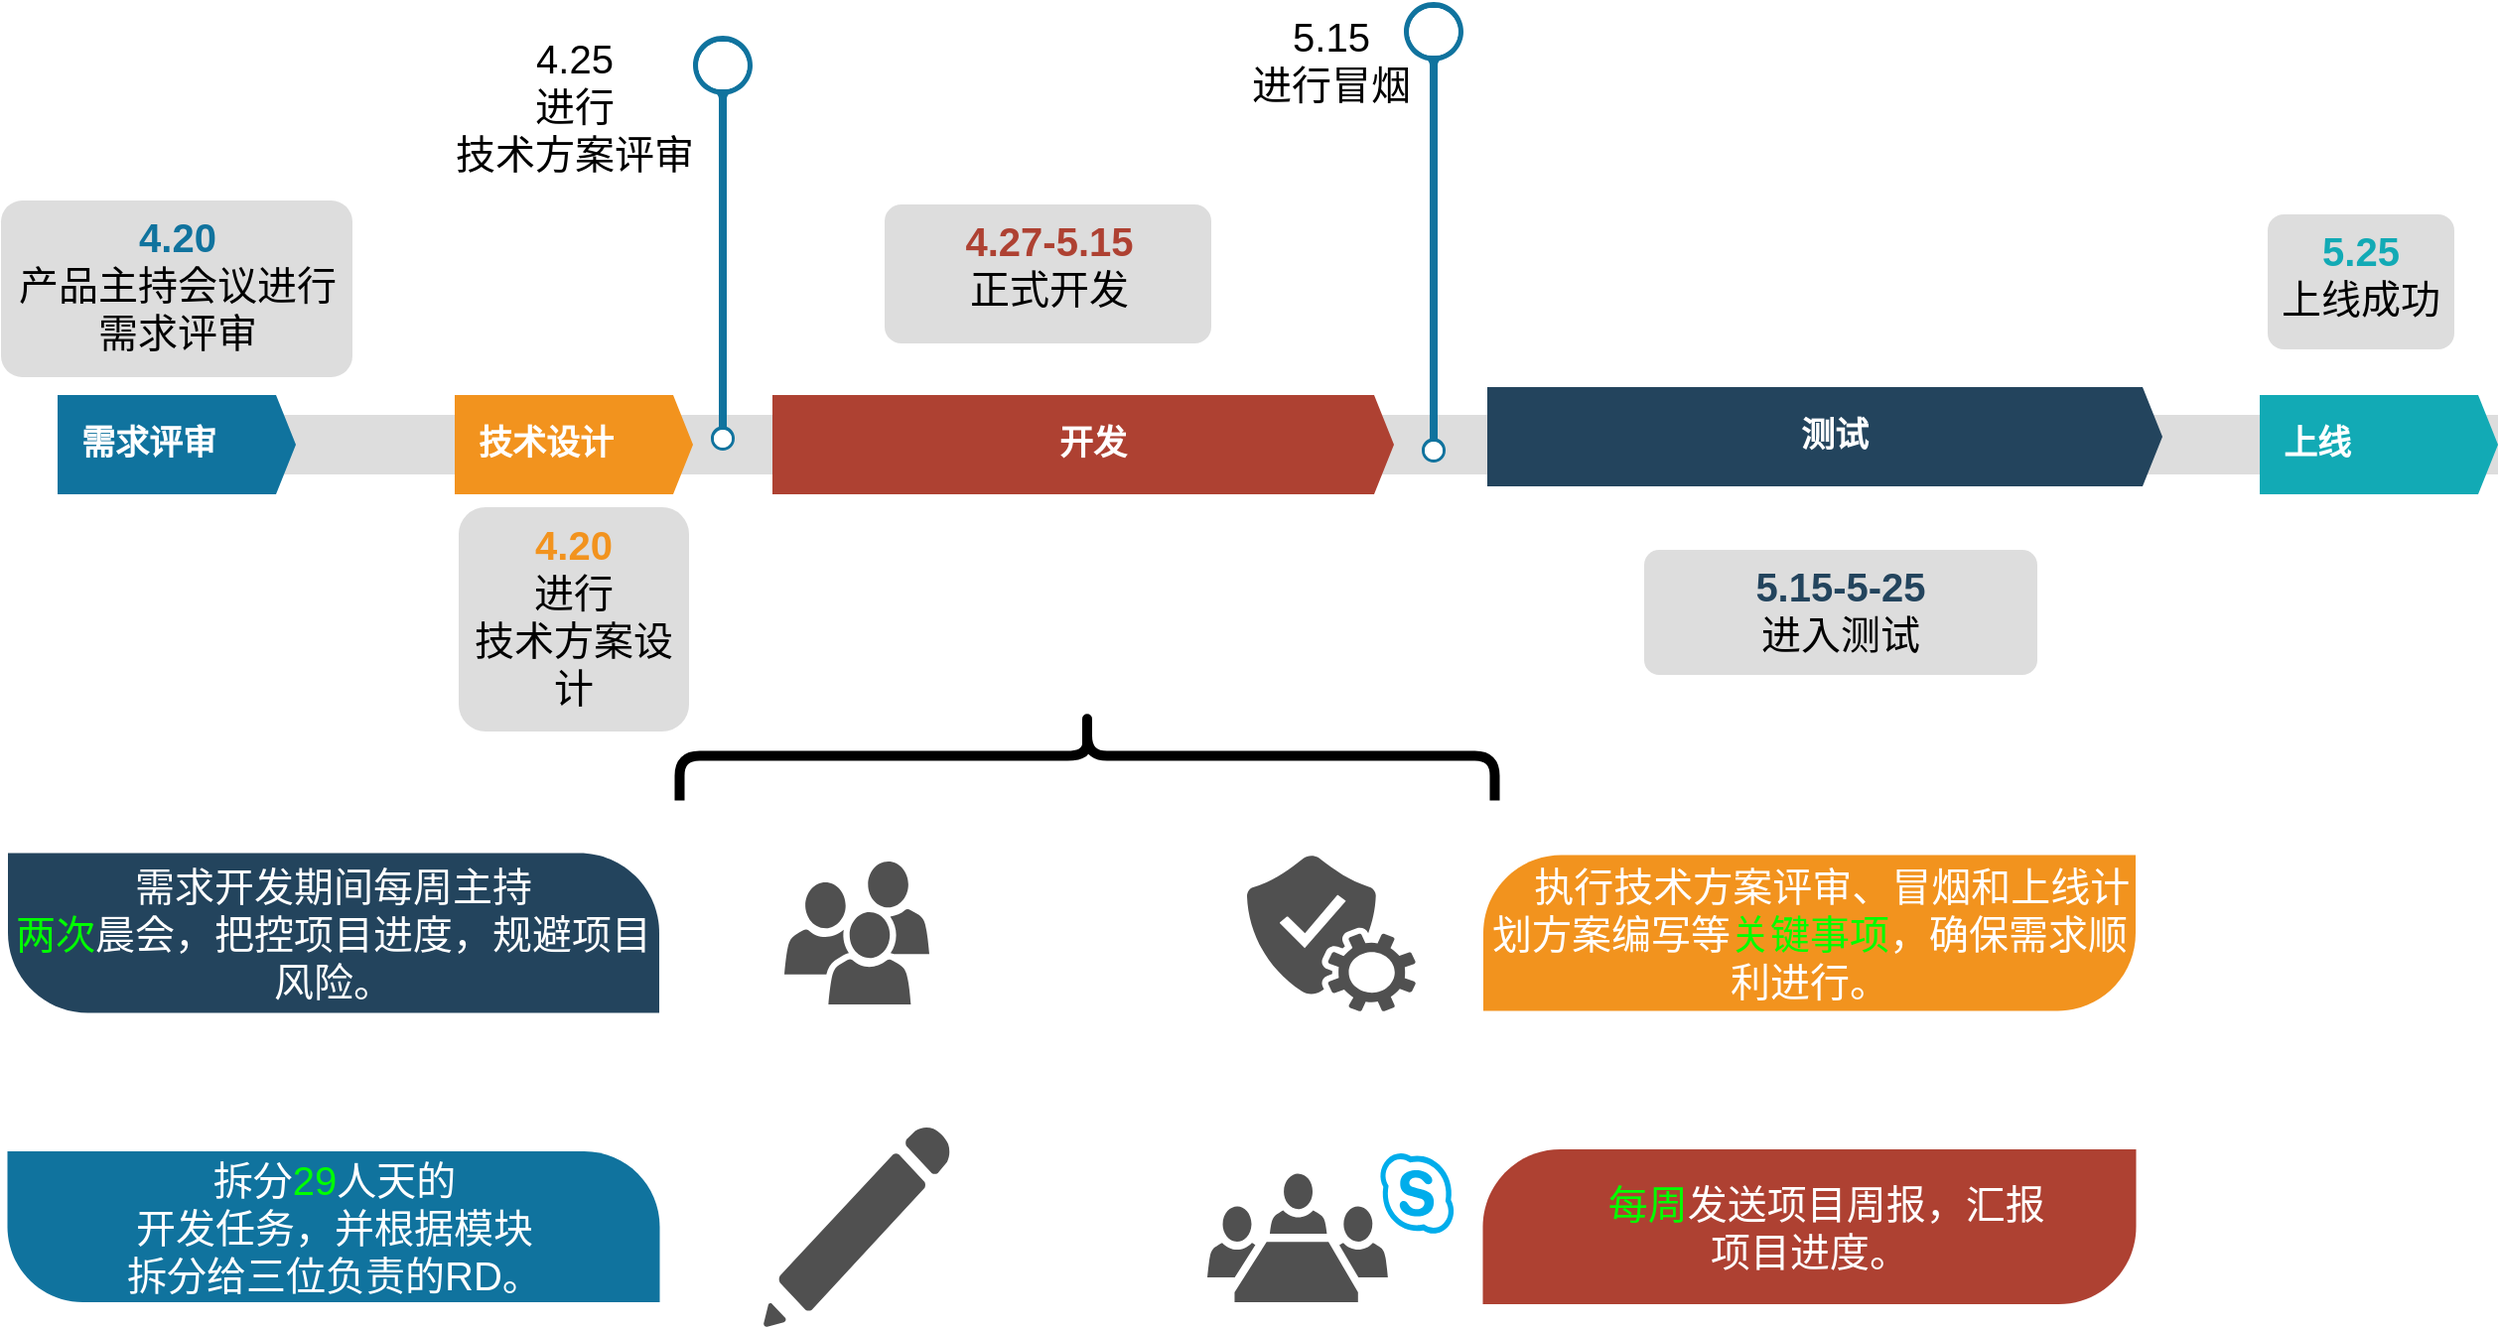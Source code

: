 <mxfile version="24.0.1" type="github">
  <diagram name="第 1 页" id="xLOp-ihmfFmxPzWH3ALX">
    <mxGraphModel dx="1247" dy="1131" grid="0" gridSize="10" guides="1" tooltips="1" connect="1" arrows="1" fold="1" page="0" pageScale="1" pageWidth="1400" pageHeight="850" math="0" shadow="0">
      <root>
        <mxCell id="0" />
        <mxCell id="1" parent="0" />
        <mxCell id="rSefcifIViUokDj7dQya-1" value="" style="sketch=0;pointerEvents=1;shadow=0;dashed=0;html=1;strokeColor=none;fillColor=#505050;labelPosition=center;verticalLabelPosition=bottom;verticalAlign=top;outlineConnect=0;align=center;shape=mxgraph.office.communications.skype_for_business_room_system;" parent="1" vertex="1">
          <mxGeometry x="931" y="277" width="125" height="76" as="geometry" />
        </mxCell>
        <mxCell id="rSefcifIViUokDj7dQya-3" value="" style="fillColor=#dddddd;rounded=0;strokeColor=none;" parent="1" vertex="1">
          <mxGeometry x="352" y="-94" width="1229" height="30" as="geometry" />
        </mxCell>
        <mxCell id="rSefcifIViUokDj7dQya-4" value="需求评审" style="shape=mxgraph.infographic.ribbonSimple;notch1=0;notch2=10;notch=0;html=1;fillColor=#10739E;strokeColor=none;shadow=0;fontSize=17;fontColor=#FFFFFF;align=left;spacingLeft=10;fontStyle=1;whiteSpace=wrap;" parent="1" vertex="1">
          <mxGeometry x="352" y="-104" width="120" height="50" as="geometry" />
        </mxCell>
        <mxCell id="rSefcifIViUokDj7dQya-5" value="技术设计" style="shape=mxgraph.infographic.ribbonSimple;notch1=0;notch2=10;notch=0;html=1;fillColor=#F2931E;strokeColor=none;shadow=0;fontSize=17;fontColor=#FFFFFF;align=left;spacingLeft=10;fontStyle=1;whiteSpace=wrap;" parent="1" vertex="1">
          <mxGeometry x="552" y="-104" width="120" height="50" as="geometry" />
        </mxCell>
        <mxCell id="rSefcifIViUokDj7dQya-6" value="开发" style="shape=mxgraph.infographic.ribbonSimple;notch1=0;notch2=10;notch=0;html=1;fillColor=#AE4132;strokeColor=none;shadow=0;fontSize=17;fontColor=#FFFFFF;align=center;spacingLeft=10;fontStyle=1;whiteSpace=wrap;" parent="1" vertex="1">
          <mxGeometry x="712" y="-104" width="313" height="50" as="geometry" />
        </mxCell>
        <mxCell id="rSefcifIViUokDj7dQya-7" value="测试" style="shape=mxgraph.infographic.ribbonSimple;notch1=0;notch2=10;notch=0;html=1;fillColor=#23445D;strokeColor=none;shadow=0;fontSize=17;fontColor=#FFFFFF;align=center;spacingLeft=10;fontStyle=1;whiteSpace=wrap;" parent="1" vertex="1">
          <mxGeometry x="1072" y="-108" width="340" height="50" as="geometry" />
        </mxCell>
        <mxCell id="rSefcifIViUokDj7dQya-8" value="上线" style="shape=mxgraph.infographic.ribbonSimple;notch1=0;notch2=10;notch=0;html=1;fillColor=#12AAB5;strokeColor=none;shadow=0;fontSize=17;fontColor=#FFFFFF;align=left;spacingLeft=10;fontStyle=1;whiteSpace=wrap;" parent="1" vertex="1">
          <mxGeometry x="1461" y="-104" width="120" height="50" as="geometry" />
        </mxCell>
        <mxCell id="rSefcifIViUokDj7dQya-9" value="&lt;font style=&quot;font-size: 20px;&quot;&gt;&lt;font style=&quot;font-size: 20px;&quot; color=&quot;#10739E&quot;&gt;&lt;b style=&quot;font-size: 20px;&quot;&gt;4.20&lt;/b&gt;&lt;/font&gt;&lt;/font&gt;&lt;div style=&quot;font-size: 20px;&quot;&gt;&lt;font style=&quot;font-size: 20px;&quot;&gt;&lt;font style=&quot;font-size: 20px;&quot;&gt;产品主持会议进行&lt;/font&gt;&lt;/font&gt;&lt;div style=&quot;font-size: 20px;&quot;&gt;&lt;font style=&quot;font-size: 20px;&quot;&gt;&lt;font style=&quot;font-size: 20px;&quot;&gt;需求评审&lt;/font&gt;&lt;/font&gt;&lt;/div&gt;&lt;/div&gt;" style="rounded=1;strokeColor=none;fillColor=#DDDDDD;align=center;arcSize=12;verticalAlign=top;whiteSpace=wrap;html=1;fontSize=20;" parent="1" vertex="1">
          <mxGeometry x="323.5" y="-202" width="177" height="89" as="geometry" />
        </mxCell>
        <mxCell id="rSefcifIViUokDj7dQya-10" value="&lt;font style=&quot;font-size: 20px;&quot;&gt;&lt;font style=&quot;font-size: 20px;&quot; color=&quot;#F2931E&quot;&gt;&lt;b style=&quot;font-size: 20px;&quot;&gt;4.20&lt;/b&gt;&lt;/font&gt;&lt;br style=&quot;font-size: 20px;&quot;&gt;&lt;font style=&quot;font-size: 20px;&quot;&gt;进行&lt;/font&gt;&lt;/font&gt;&lt;div style=&quot;font-size: 20px;&quot;&gt;&lt;font style=&quot;font-size: 20px;&quot;&gt;&lt;font style=&quot;font-size: 20px;&quot;&gt;技术方案设计&lt;/font&gt;&lt;/font&gt;&lt;/div&gt;" style="rounded=1;strokeColor=none;fillColor=#DDDDDD;align=center;arcSize=12;verticalAlign=top;whiteSpace=wrap;html=1;fontSize=20;" parent="1" vertex="1">
          <mxGeometry x="554" y="-47.5" width="116" height="113" as="geometry" />
        </mxCell>
        <mxCell id="rSefcifIViUokDj7dQya-11" value="&lt;font style=&quot;font-size: 20px;&quot;&gt;&lt;font style=&quot;font-size: 20px;&quot; color=&quot;#AE4132&quot;&gt;&lt;b style=&quot;font-size: 20px;&quot;&gt;4.27-5.15&lt;/b&gt;&lt;/font&gt;&lt;br style=&quot;font-size: 20px;&quot;&gt;&lt;font style=&quot;font-size: 20px;&quot;&gt;正式开发&lt;/font&gt;&lt;/font&gt;" style="rounded=1;strokeColor=none;fillColor=#DDDDDD;align=center;arcSize=12;verticalAlign=top;whiteSpace=wrap;html=1;fontSize=20;" parent="1" vertex="1">
          <mxGeometry x="768.5" y="-200" width="164.5" height="70" as="geometry" />
        </mxCell>
        <mxCell id="rSefcifIViUokDj7dQya-12" value="&lt;font style=&quot;font-size: 20px;&quot;&gt;&lt;font style=&quot;font-size: 20px;&quot; color=&quot;#23445D&quot;&gt;&lt;b style=&quot;font-size: 20px;&quot;&gt;5.15-5-25&lt;/b&gt;&lt;/font&gt;&lt;br style=&quot;font-size: 20px;&quot;&gt;&lt;font style=&quot;font-size: 20px;&quot;&gt;进入测试&lt;/font&gt;&lt;/font&gt;" style="rounded=1;strokeColor=none;fillColor=#DDDDDD;align=center;arcSize=12;verticalAlign=top;whiteSpace=wrap;html=1;fontSize=20;" parent="1" vertex="1">
          <mxGeometry x="1151" y="-26" width="198" height="63" as="geometry" />
        </mxCell>
        <mxCell id="rSefcifIViUokDj7dQya-13" value="&lt;font style=&quot;font-size: 20px;&quot;&gt;&lt;font style=&quot;font-size: 20px;&quot; color=&quot;#12AAB5&quot;&gt;&lt;b style=&quot;font-size: 20px;&quot;&gt;5.25&lt;/b&gt;&lt;/font&gt;&lt;br style=&quot;font-size: 20px;&quot;&gt;&lt;font style=&quot;font-size: 20px;&quot;&gt;上线成功&lt;/font&gt;&lt;/font&gt;" style="rounded=1;strokeColor=none;fillColor=#DDDDDD;align=center;arcSize=12;verticalAlign=top;whiteSpace=wrap;html=1;fontSize=20;" parent="1" vertex="1">
          <mxGeometry x="1465" y="-195" width="94" height="68" as="geometry" />
        </mxCell>
        <mxCell id="rSefcifIViUokDj7dQya-14" value="" style="verticalLabelPosition=middle;verticalAlign=middle;html=1;shape=mxgraph.infographic.circularCallout2;dy=15;strokeColor=#10739E;labelPosition=center;align=center;fontColor=#10739E;fontStyle=1;fontSize=24;" parent="1" vertex="1">
          <mxGeometry x="1030" y="-302" width="30" height="232" as="geometry" />
        </mxCell>
        <mxCell id="rSefcifIViUokDj7dQya-15" value="" style="verticalLabelPosition=middle;verticalAlign=middle;html=1;shape=mxgraph.infographic.circularCallout2;dy=15;strokeColor=#10739E;labelPosition=center;align=center;fontColor=#10739E;fontStyle=1;fontSize=24;" parent="1" vertex="1">
          <mxGeometry x="672" y="-285" width="30" height="209" as="geometry" />
        </mxCell>
        <mxCell id="rSefcifIViUokDj7dQya-16" value="&lt;font style=&quot;font-size: 20px;&quot;&gt;4.25&lt;/font&gt;&lt;div style=&quot;font-size: 20px;&quot;&gt;&lt;font style=&quot;font-size: 20px;&quot;&gt;进行&lt;/font&gt;&lt;/div&gt;&lt;div style=&quot;font-size: 20px;&quot;&gt;&lt;font style=&quot;font-size: 20px;&quot;&gt;技术方案评审&lt;/font&gt;&lt;/div&gt;" style="text;html=1;align=center;verticalAlign=middle;whiteSpace=wrap;rounded=0;fontSize=20;" parent="1" vertex="1">
          <mxGeometry x="542.5" y="-265" width="139" height="30" as="geometry" />
        </mxCell>
        <mxCell id="rSefcifIViUokDj7dQya-17" value="&lt;font style=&quot;font-size: 20px;&quot;&gt;5.15&lt;/font&gt;&lt;div style=&quot;font-size: 20px;&quot;&gt;&lt;font style=&quot;font-size: 20px;&quot;&gt;进行&lt;span style=&quot;background-color: initial; font-size: 20px;&quot;&gt;冒烟&lt;/span&gt;&lt;/font&gt;&lt;/div&gt;" style="text;html=1;align=center;verticalAlign=middle;whiteSpace=wrap;rounded=0;fontSize=20;" parent="1" vertex="1">
          <mxGeometry x="940" y="-288" width="107" height="30" as="geometry" />
        </mxCell>
        <mxCell id="rSefcifIViUokDj7dQya-18" value="拆分&lt;font style=&quot;font-size: 20px;&quot; color=&quot;#00ff00&quot;&gt;29&lt;/font&gt;人天的&lt;div style=&quot;font-size: 20px;&quot;&gt;开发任务，并根据模块&lt;/div&gt;&lt;div style=&quot;font-size: 20px;&quot;&gt;拆分给三位负责的RD。&lt;/div&gt;" style="shape=mxgraph.basic.diag_round_rect;dx=37;flipH=1;html=1;fillColor=#10739E;strokeColor=none;shadow=0;fontSize=20;fontColor=#FFFFFF;align=center;fontStyle=0;whiteSpace=wrap;strokeWidth=8;" parent="1" vertex="1">
          <mxGeometry x="326.75" y="277" width="328.5" height="76" as="geometry" />
        </mxCell>
        <mxCell id="rSefcifIViUokDj7dQya-19" value="&amp;nbsp; &amp;nbsp; 执行技术方案评审、冒烟和上线计划方案编写等&lt;font style=&quot;background-color: initial;&quot; color=&quot;#00ff00&quot;&gt;关键事项&lt;/font&gt;&lt;span style=&quot;background-color: initial;&quot;&gt;，确保需求顺利&lt;/span&gt;&lt;span style=&quot;background-color: initial;&quot;&gt;进行。&lt;/span&gt;" style="shape=mxgraph.basic.diag_round_rect;dx=37;html=1;fillColor=#F2931E;strokeColor=none;shadow=0;fontSize=20;fontColor=#FFFFFF;align=center;fontStyle=0;whiteSpace=wrap;strokeWidth=8;direction=west;" parent="1" vertex="1">
          <mxGeometry x="1070" y="127.75" width="328.5" height="78.5" as="geometry" />
        </mxCell>
        <mxCell id="rSefcifIViUokDj7dQya-20" value="&amp;nbsp; &amp;nbsp;&lt;font style=&quot;font-size: 20px;&quot; color=&quot;#00ff00&quot;&gt;每周&lt;/font&gt;发送项目周报，汇报&lt;div style=&quot;font-size: 20px;&quot;&gt;项目进度。&lt;/div&gt;" style="shape=mxgraph.basic.diag_round_rect;dx=37;flipH=1;flipV=1;html=1;fillColor=#AE4132;strokeColor=none;shadow=0;fontSize=20;fontColor=#FFFFFF;align=center;fontStyle=0;whiteSpace=wrap;strokeWidth=8;direction=west;" parent="1" vertex="1">
          <mxGeometry x="1069.75" y="276" width="329" height="78" as="geometry" />
        </mxCell>
        <mxCell id="rSefcifIViUokDj7dQya-21" value="需求开发期间每周主持&lt;div style=&quot;font-size: 20px;&quot;&gt;&lt;font style=&quot;font-size: 20px;&quot; color=&quot;#00ff00&quot;&gt;两次&lt;/font&gt;晨会，把控项目进度，规避项目风险。&lt;/div&gt;" style="shape=mxgraph.basic.diag_round_rect;dx=37;flipV=1;html=1;fillColor=#23445D;strokeColor=none;shadow=0;fontSize=20;fontColor=#FFFFFF;align=center;fontStyle=0;whiteSpace=wrap;strokeWidth=8;" parent="1" vertex="1">
          <mxGeometry x="327" y="126.75" width="328" height="80.5" as="geometry" />
        </mxCell>
        <mxCell id="rSefcifIViUokDj7dQya-22" value="" style="shape=curlyBracket;whiteSpace=wrap;html=1;rounded=1;labelPosition=left;verticalLabelPosition=middle;align=right;verticalAlign=middle;rotation=90;strokeWidth=5;" parent="1" vertex="1">
          <mxGeometry x="848" y="-127.5" width="45" height="410.5" as="geometry" />
        </mxCell>
        <mxCell id="rSefcifIViUokDj7dQya-23" value="" style="sketch=0;pointerEvents=1;shadow=0;dashed=0;html=1;strokeColor=none;fillColor=#505050;labelPosition=center;verticalLabelPosition=bottom;verticalAlign=top;outlineConnect=0;align=center;shape=mxgraph.office.services.verification_service;" parent="1" vertex="1">
          <mxGeometry x="951" y="127.5" width="85" height="79" as="geometry" />
        </mxCell>
        <mxCell id="rSefcifIViUokDj7dQya-24" value="" style="sketch=0;pointerEvents=1;shadow=0;dashed=0;html=1;strokeColor=none;fillColor=#505050;labelPosition=center;verticalLabelPosition=bottom;verticalAlign=top;outlineConnect=0;align=center;shape=mxgraph.office.users.users;" parent="1" vertex="1">
          <mxGeometry x="718" y="131" width="73" height="72" as="geometry" />
        </mxCell>
        <mxCell id="rSefcifIViUokDj7dQya-25" value="" style="sketch=0;pointerEvents=1;shadow=0;dashed=0;html=1;strokeColor=none;labelPosition=center;verticalLabelPosition=bottom;verticalAlign=top;align=center;fillColor=#505050;shape=mxgraph.mscae.intune.subscription_portal;direction=east;" parent="1" vertex="1">
          <mxGeometry x="707.5" y="264.5" width="94" height="101" as="geometry" />
        </mxCell>
      </root>
    </mxGraphModel>
  </diagram>
</mxfile>
